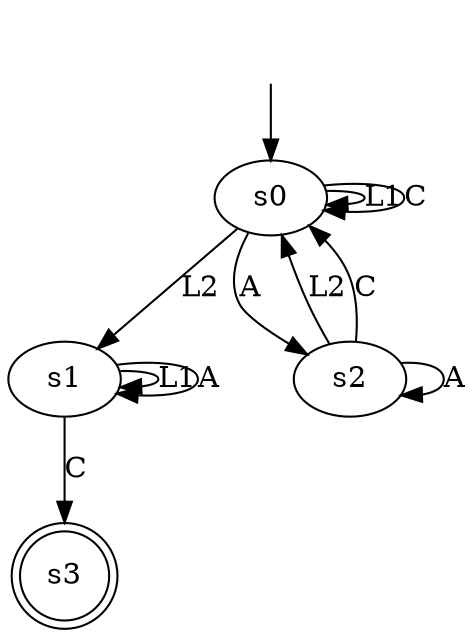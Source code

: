 digraph "output/magento_result_b_0.6" {
s0 [label=s0];
s1 [label=s1];
s2 [label=s2];
s3 [label=s3, shape=doublecircle];
s0 -> s0  [label=L1];
s0 -> s1  [label=L2];
s0 -> s2  [label=A];
s0 -> s0  [label=C];
s1 -> s1  [label=L1];
s1 -> s1  [label=A];
s1 -> s3  [label=C];
s2 -> s0  [label=L2];
s2 -> s2  [label=A];
s2 -> s0  [label=C];
__start0 [label="", shape=none];
__start0 -> s0  [label=""];
}
